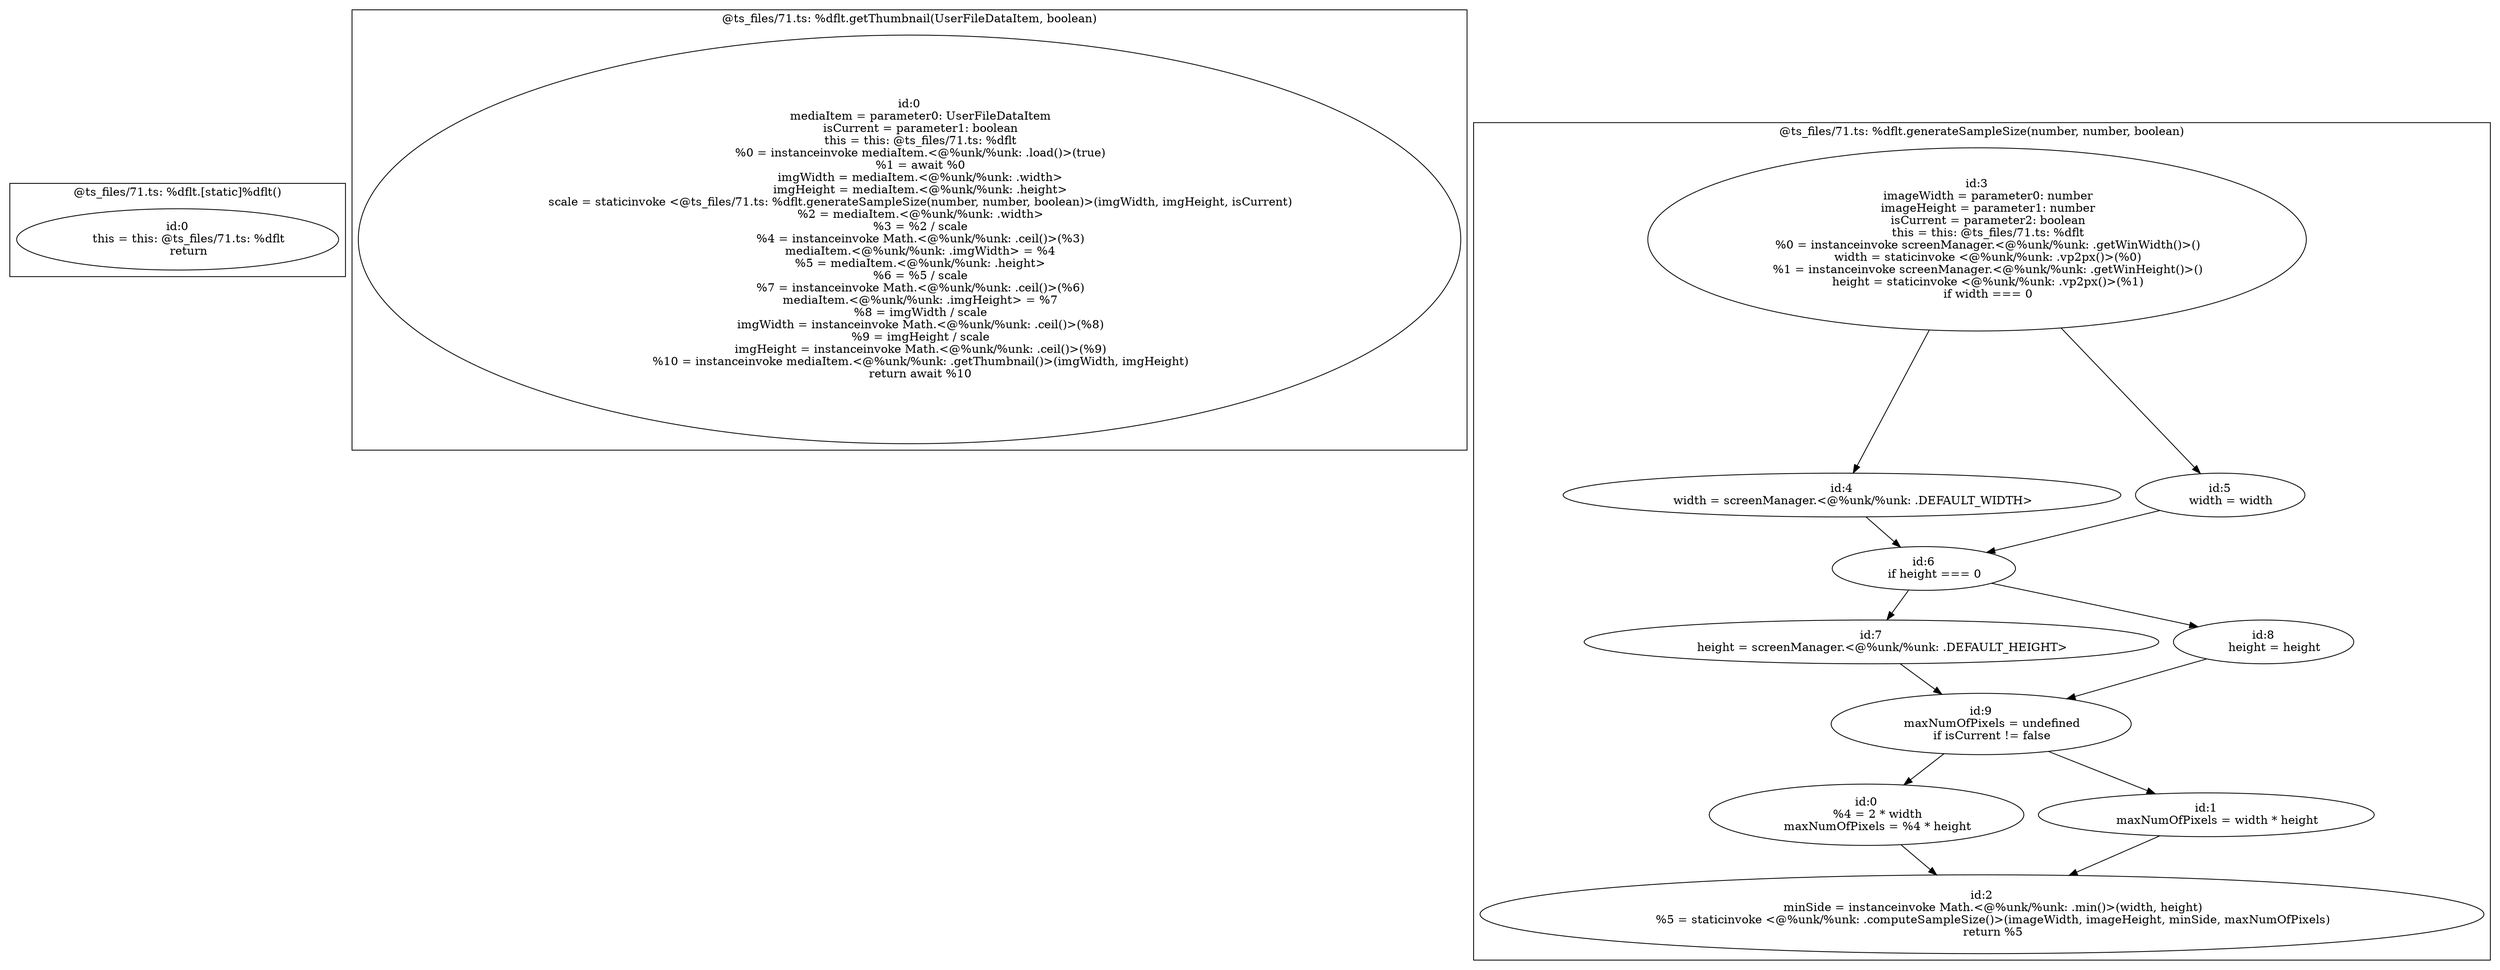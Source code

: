 digraph "71.ts" {
subgraph "cluster_@ts_files/71.ts: %dflt.[static]%dflt()" {
  label="@ts_files/71.ts: %dflt.[static]%dflt()";
  Node33240 [label="id:0
      this = this: @ts_files/71.ts: %dflt
      return"];
}
subgraph "cluster_@ts_files/71.ts: %dflt.getThumbnail(UserFileDataItem, boolean)" {
  label="@ts_files/71.ts: %dflt.getThumbnail(UserFileDataItem, boolean)";
  Node56690 [label="id:0
      mediaItem = parameter0: UserFileDataItem
      isCurrent = parameter1: boolean
      this = this: @ts_files/71.ts: %dflt
      %0 = instanceinvoke mediaItem.<@%unk/%unk: .load()>(true)
      %1 = await %0
      imgWidth = mediaItem.<@%unk/%unk: .width>
      imgHeight = mediaItem.<@%unk/%unk: .height>
      scale = staticinvoke <@ts_files/71.ts: %dflt.generateSampleSize(number, number, boolean)>(imgWidth, imgHeight, isCurrent)
      %2 = mediaItem.<@%unk/%unk: .width>
      %3 = %2 / scale
      %4 = instanceinvoke Math.<@%unk/%unk: .ceil()>(%3)
      mediaItem.<@%unk/%unk: .imgWidth> = %4
      %5 = mediaItem.<@%unk/%unk: .height>
      %6 = %5 / scale
      %7 = instanceinvoke Math.<@%unk/%unk: .ceil()>(%6)
      mediaItem.<@%unk/%unk: .imgHeight> = %7
      %8 = imgWidth / scale
      imgWidth = instanceinvoke Math.<@%unk/%unk: .ceil()>(%8)
      %9 = imgHeight / scale
      imgHeight = instanceinvoke Math.<@%unk/%unk: .ceil()>(%9)
      %10 = instanceinvoke mediaItem.<@%unk/%unk: .getThumbnail()>(imgWidth, imgHeight)
      return await %10"];
}
subgraph "cluster_@ts_files/71.ts: %dflt.generateSampleSize(number, number, boolean)" {
  label="@ts_files/71.ts: %dflt.generateSampleSize(number, number, boolean)";
  Node60790 [label="id:0
      %4 = 2 * width
      maxNumOfPixels = %4 * height"];
  Node60791 [label="id:1
      maxNumOfPixels = width * height"];
  Node60792 [label="id:2
      minSide = instanceinvoke Math.<@%unk/%unk: .min()>(width, height)
      %5 = staticinvoke <@%unk/%unk: .computeSampleSize()>(imageWidth, imageHeight, minSide, maxNumOfPixels)
      return %5"];
  Node60793 [label="id:3
      imageWidth = parameter0: number
      imageHeight = parameter1: number
      isCurrent = parameter2: boolean
      this = this: @ts_files/71.ts: %dflt
      %0 = instanceinvoke screenManager.<@%unk/%unk: .getWinWidth()>()
      width = staticinvoke <@%unk/%unk: .vp2px()>(%0)
      %1 = instanceinvoke screenManager.<@%unk/%unk: .getWinHeight()>()
      height = staticinvoke <@%unk/%unk: .vp2px()>(%1)
      if width === 0"];
  Node60794 [label="id:4
      width = screenManager.<@%unk/%unk: .DEFAULT_WIDTH>"];
  Node60795 [label="id:5
      width = width"];
  Node60796 [label="id:6
      if height === 0"];
  Node60797 [label="id:7
      height = screenManager.<@%unk/%unk: .DEFAULT_HEIGHT>"];
  Node60798 [label="id:8
      height = height"];
  Node60799 [label="id:9
      maxNumOfPixels = undefined
      if isCurrent != false"];
  Node60790 -> Node60792;
  Node60791 -> Node60792;
  Node60793 -> Node60794;
  Node60793 -> Node60795;
  Node60794 -> Node60796;
  Node60795 -> Node60796;
  Node60796 -> Node60797;
  Node60796 -> Node60798;
  Node60797 -> Node60799;
  Node60798 -> Node60799;
  Node60799 -> Node60790;
  Node60799 -> Node60791;
}
}
